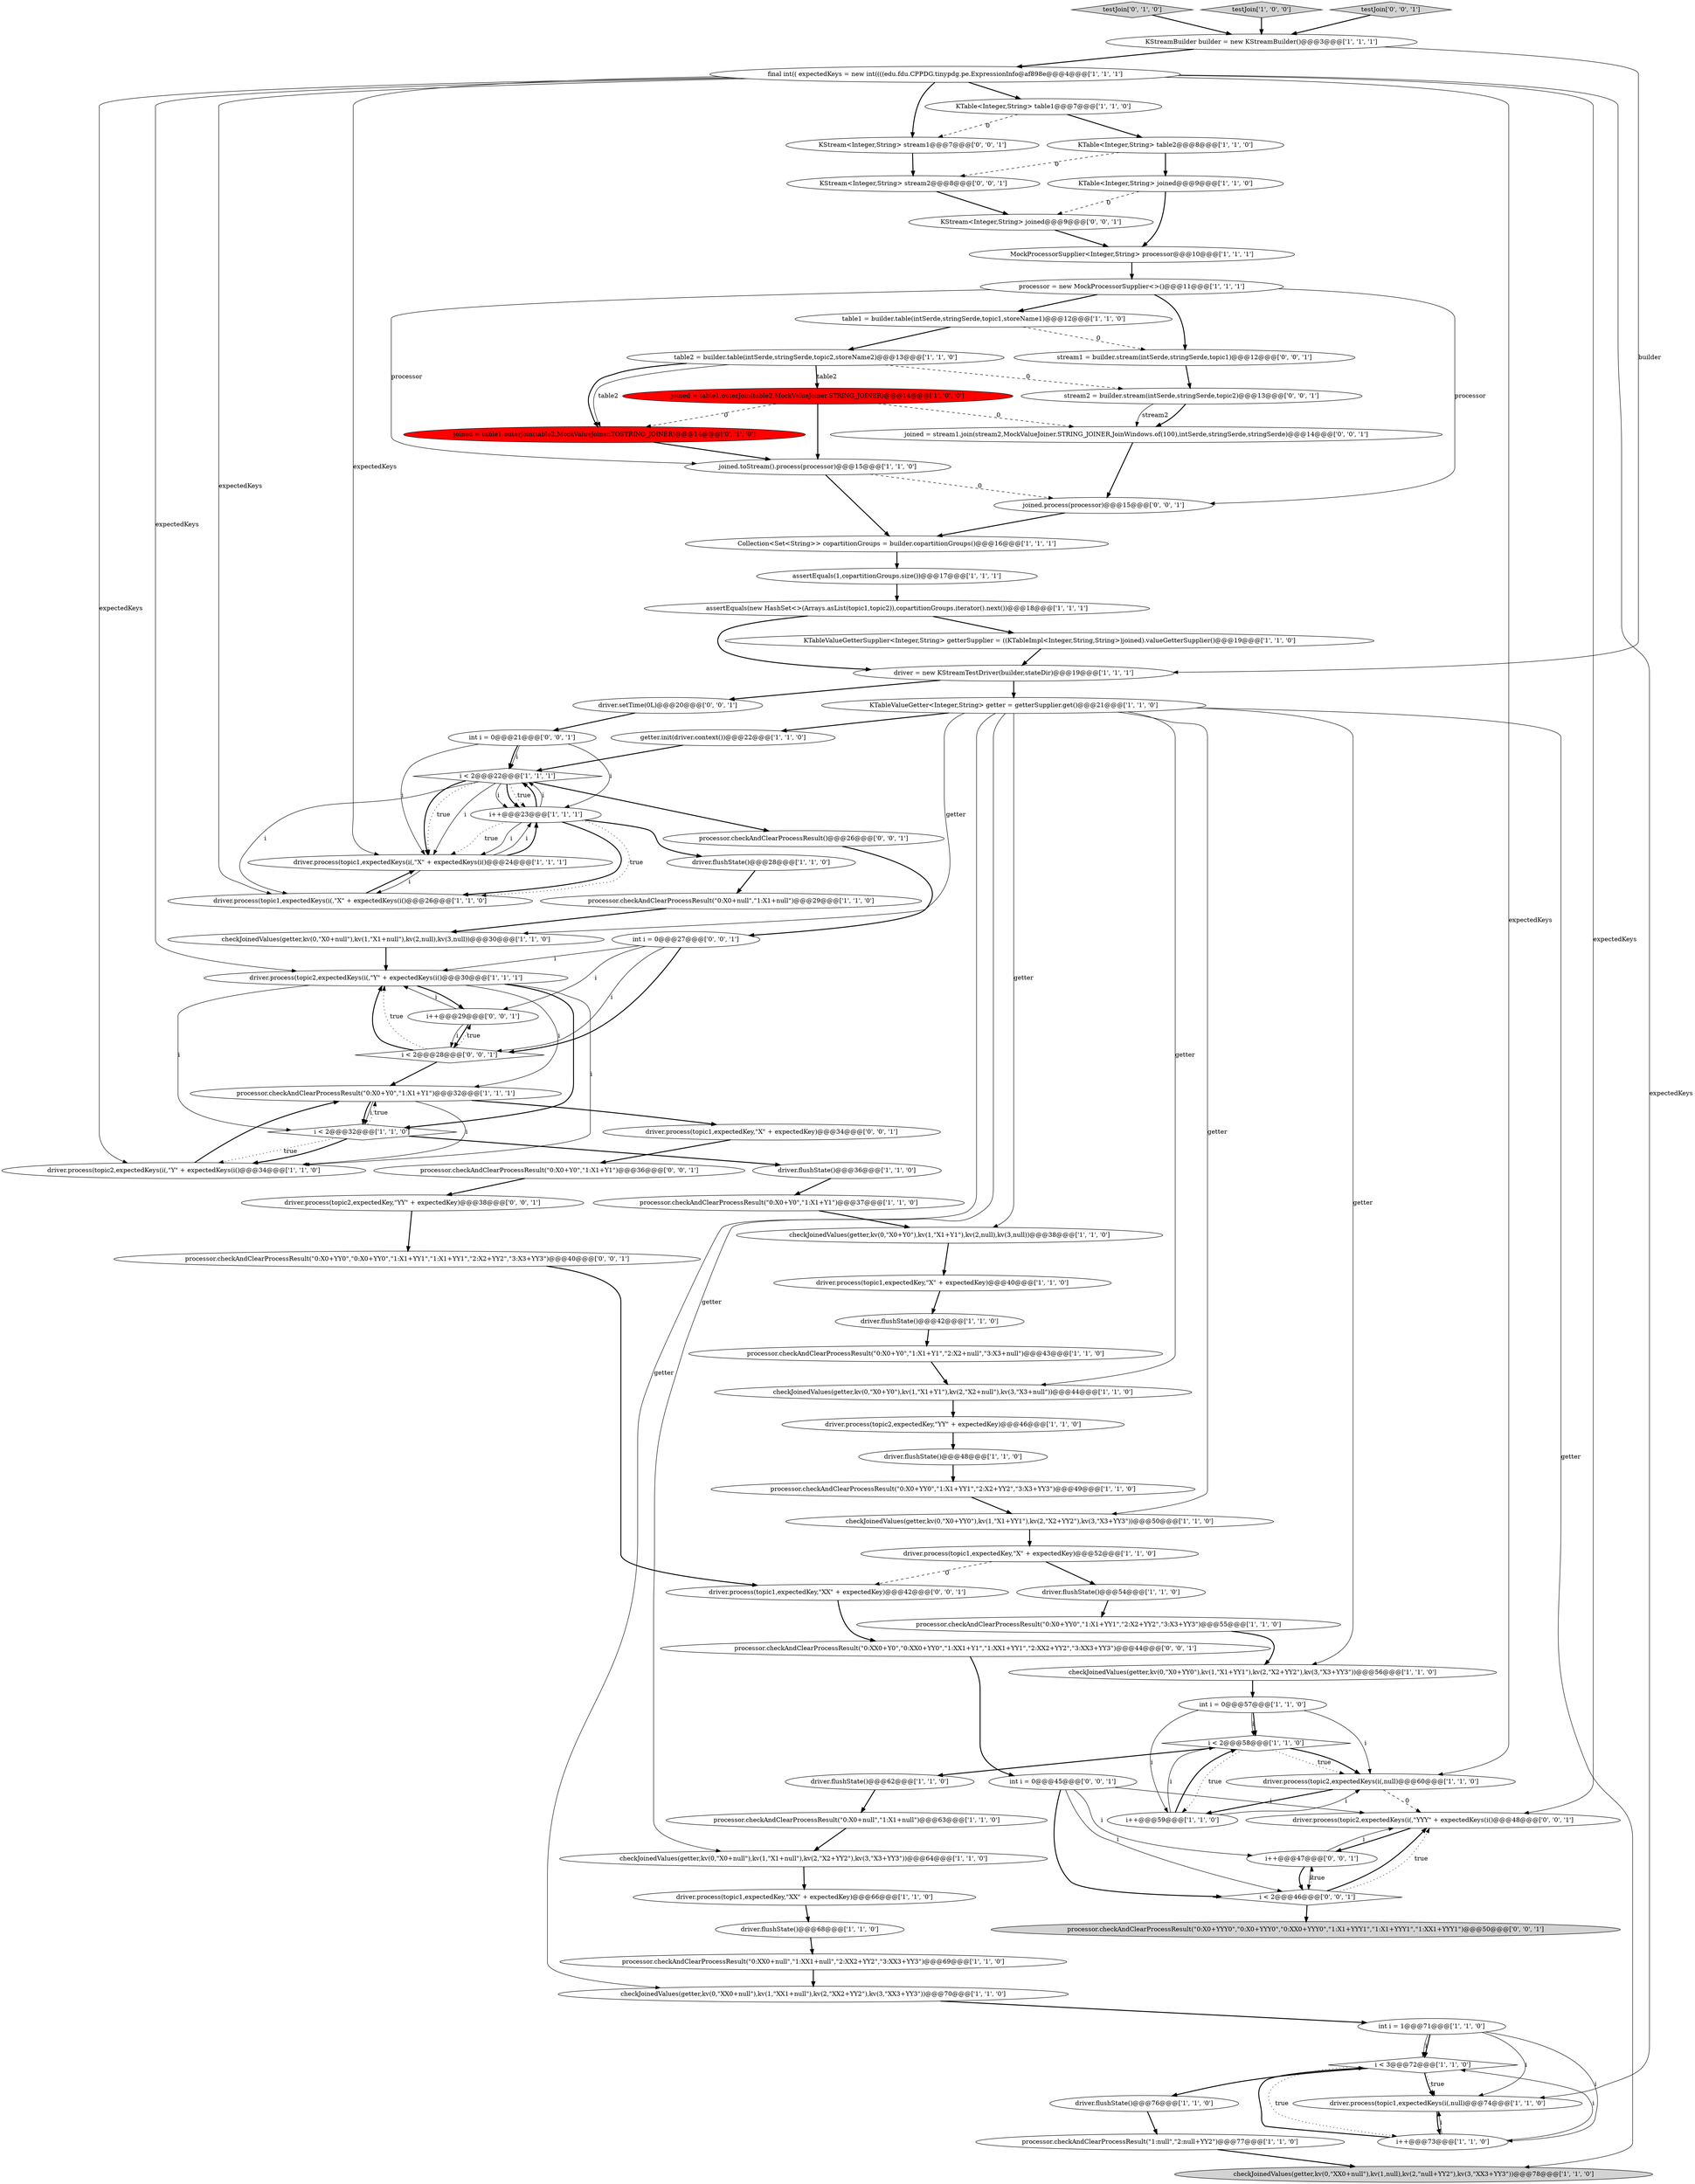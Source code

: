 digraph {
29 [style = filled, label = "driver.flushState()@@@42@@@['1', '1', '0']", fillcolor = white, shape = ellipse image = "AAA0AAABBB1BBB"];
9 [style = filled, label = "i++@@@23@@@['1', '1', '1']", fillcolor = white, shape = ellipse image = "AAA0AAABBB1BBB"];
51 [style = filled, label = "processor.checkAndClearProcessResult(\"0:X0+YY0\",\"1:X1+YY1\",\"2:X2+YY2\",\"3:X3+YY3\")@@@55@@@['1', '1', '0']", fillcolor = white, shape = ellipse image = "AAA0AAABBB1BBB"];
65 [style = filled, label = "KStream<Integer,String> stream2@@@8@@@['0', '0', '1']", fillcolor = white, shape = ellipse image = "AAA0AAABBB3BBB"];
43 [style = filled, label = "joined = table1.outerJoin(table2,MockValueJoiner.STRING_JOINER)@@@14@@@['1', '0', '0']", fillcolor = red, shape = ellipse image = "AAA1AAABBB1BBB"];
63 [style = filled, label = "testJoin['0', '1', '0']", fillcolor = lightgray, shape = diamond image = "AAA0AAABBB2BBB"];
31 [style = filled, label = "processor.checkAndClearProcessResult(\"0:X0+Y0\",\"1:X1+Y1\")@@@37@@@['1', '1', '0']", fillcolor = white, shape = ellipse image = "AAA0AAABBB1BBB"];
44 [style = filled, label = "i < 2@@@58@@@['1', '1', '0']", fillcolor = white, shape = diamond image = "AAA0AAABBB1BBB"];
17 [style = filled, label = "driver.process(topic2,expectedKeys(i(,\"Y\" + expectedKeys(i()@@@34@@@['1', '1', '0']", fillcolor = white, shape = ellipse image = "AAA0AAABBB1BBB"];
14 [style = filled, label = "driver.flushState()@@@54@@@['1', '1', '0']", fillcolor = white, shape = ellipse image = "AAA0AAABBB1BBB"];
24 [style = filled, label = "Collection<Set<String>> copartitionGroups = builder.copartitionGroups()@@@16@@@['1', '1', '1']", fillcolor = white, shape = ellipse image = "AAA0AAABBB1BBB"];
26 [style = filled, label = "checkJoinedValues(getter,kv(0,\"X0+Y0\"),kv(1,\"X1+Y1\"),kv(2,null),kv(3,null))@@@38@@@['1', '1', '0']", fillcolor = white, shape = ellipse image = "AAA0AAABBB1BBB"];
48 [style = filled, label = "assertEquals(new HashSet<>(Arrays.asList(topic1,topic2)),copartitionGroups.iterator().next())@@@18@@@['1', '1', '1']", fillcolor = white, shape = ellipse image = "AAA0AAABBB1BBB"];
88 [style = filled, label = "driver.process(topic1,expectedKey,\"XX\" + expectedKey)@@@42@@@['0', '0', '1']", fillcolor = white, shape = ellipse image = "AAA0AAABBB3BBB"];
13 [style = filled, label = "joined.toStream().process(processor)@@@15@@@['1', '1', '0']", fillcolor = white, shape = ellipse image = "AAA0AAABBB1BBB"];
41 [style = filled, label = "processor.checkAndClearProcessResult(\"0:X0+YY0\",\"1:X1+YY1\",\"2:X2+YY2\",\"3:X3+YY3\")@@@49@@@['1', '1', '0']", fillcolor = white, shape = ellipse image = "AAA0AAABBB1BBB"];
7 [style = filled, label = "MockProcessorSupplier<Integer,String> processor@@@10@@@['1', '1', '1']", fillcolor = white, shape = ellipse image = "AAA0AAABBB1BBB"];
58 [style = filled, label = "driver.process(topic2,expectedKey,\"YY\" + expectedKey)@@@46@@@['1', '1', '0']", fillcolor = white, shape = ellipse image = "AAA0AAABBB1BBB"];
11 [style = filled, label = "i < 2@@@22@@@['1', '1', '1']", fillcolor = white, shape = diamond image = "AAA0AAABBB1BBB"];
54 [style = filled, label = "processor.checkAndClearProcessResult(\"0:X0+null\",\"1:X1+null\")@@@63@@@['1', '1', '0']", fillcolor = white, shape = ellipse image = "AAA0AAABBB1BBB"];
50 [style = filled, label = "testJoin['1', '0', '0']", fillcolor = lightgray, shape = diamond image = "AAA0AAABBB1BBB"];
2 [style = filled, label = "processor.checkAndClearProcessResult(\"0:X0+Y0\",\"1:X1+Y1\",\"2:X2+null\",\"3:X3+null\")@@@43@@@['1', '1', '0']", fillcolor = white, shape = ellipse image = "AAA0AAABBB1BBB"];
67 [style = filled, label = "int i = 0@@@21@@@['0', '0', '1']", fillcolor = white, shape = ellipse image = "AAA0AAABBB3BBB"];
15 [style = filled, label = "driver.process(topic2,expectedKeys(i(,\"Y\" + expectedKeys(i()@@@30@@@['1', '1', '1']", fillcolor = white, shape = ellipse image = "AAA0AAABBB1BBB"];
37 [style = filled, label = "KTableValueGetter<Integer,String> getter = getterSupplier.get()@@@21@@@['1', '1', '0']", fillcolor = white, shape = ellipse image = "AAA0AAABBB1BBB"];
69 [style = filled, label = "processor.checkAndClearProcessResult(\"0:X0+YY0\",\"0:X0+YY0\",\"1:X1+YY1\",\"1:X1+YY1\",\"2:X2+YY2\",\"3:X3+YY3\")@@@40@@@['0', '0', '1']", fillcolor = white, shape = ellipse image = "AAA0AAABBB3BBB"];
53 [style = filled, label = "final int(( expectedKeys = new int((((edu.fdu.CPPDG.tinypdg.pe.ExpressionInfo@af898e@@@4@@@['1', '1', '1']", fillcolor = white, shape = ellipse image = "AAA0AAABBB1BBB"];
49 [style = filled, label = "driver.process(topic1,expectedKeys(i(,\"X\" + expectedKeys(i()@@@24@@@['1', '1', '1']", fillcolor = white, shape = ellipse image = "AAA0AAABBB1BBB"];
33 [style = filled, label = "driver.process(topic2,expectedKeys(i(,null)@@@60@@@['1', '1', '0']", fillcolor = white, shape = ellipse image = "AAA0AAABBB1BBB"];
42 [style = filled, label = "int i = 1@@@71@@@['1', '1', '0']", fillcolor = white, shape = ellipse image = "AAA0AAABBB1BBB"];
19 [style = filled, label = "KTable<Integer,String> table2@@@8@@@['1', '1', '0']", fillcolor = white, shape = ellipse image = "AAA0AAABBB1BBB"];
73 [style = filled, label = "processor.checkAndClearProcessResult(\"0:X0+Y0\",\"1:X1+Y1\")@@@36@@@['0', '0', '1']", fillcolor = white, shape = ellipse image = "AAA0AAABBB3BBB"];
47 [style = filled, label = "driver.flushState()@@@48@@@['1', '1', '0']", fillcolor = white, shape = ellipse image = "AAA0AAABBB1BBB"];
61 [style = filled, label = "KTableValueGetterSupplier<Integer,String> getterSupplier = ((KTableImpl<Integer,String,String>)joined).valueGetterSupplier()@@@19@@@['1', '1', '0']", fillcolor = white, shape = ellipse image = "AAA0AAABBB1BBB"];
39 [style = filled, label = "i++@@@59@@@['1', '1', '0']", fillcolor = white, shape = ellipse image = "AAA0AAABBB1BBB"];
83 [style = filled, label = "joined.process(processor)@@@15@@@['0', '0', '1']", fillcolor = white, shape = ellipse image = "AAA0AAABBB3BBB"];
55 [style = filled, label = "checkJoinedValues(getter,kv(0,\"X0+YY0\"),kv(1,\"X1+YY1\"),kv(2,\"X2+YY2\"),kv(3,\"X3+YY3\"))@@@56@@@['1', '1', '0']", fillcolor = white, shape = ellipse image = "AAA0AAABBB1BBB"];
25 [style = filled, label = "getter.init(driver.context())@@@22@@@['1', '1', '0']", fillcolor = white, shape = ellipse image = "AAA0AAABBB1BBB"];
34 [style = filled, label = "i < 3@@@72@@@['1', '1', '0']", fillcolor = white, shape = diamond image = "AAA0AAABBB1BBB"];
75 [style = filled, label = "driver.process(topic1,expectedKey,\"X\" + expectedKey)@@@34@@@['0', '0', '1']", fillcolor = white, shape = ellipse image = "AAA0AAABBB3BBB"];
72 [style = filled, label = "processor.checkAndClearProcessResult()@@@26@@@['0', '0', '1']", fillcolor = white, shape = ellipse image = "AAA0AAABBB3BBB"];
56 [style = filled, label = "checkJoinedValues(getter,kv(0,\"X0+null\"),kv(1,\"X1+null\"),kv(2,null),kv(3,null))@@@30@@@['1', '1', '0']", fillcolor = white, shape = ellipse image = "AAA0AAABBB1BBB"];
76 [style = filled, label = "testJoin['0', '0', '1']", fillcolor = lightgray, shape = diamond image = "AAA0AAABBB3BBB"];
78 [style = filled, label = "i < 2@@@28@@@['0', '0', '1']", fillcolor = white, shape = diamond image = "AAA0AAABBB3BBB"];
46 [style = filled, label = "driver.process(topic1,expectedKey,\"X\" + expectedKey)@@@40@@@['1', '1', '0']", fillcolor = white, shape = ellipse image = "AAA0AAABBB1BBB"];
62 [style = filled, label = "i < 2@@@32@@@['1', '1', '0']", fillcolor = white, shape = diamond image = "AAA0AAABBB1BBB"];
79 [style = filled, label = "int i = 0@@@27@@@['0', '0', '1']", fillcolor = white, shape = ellipse image = "AAA0AAABBB3BBB"];
3 [style = filled, label = "driver.process(topic1,expectedKey,\"XX\" + expectedKey)@@@66@@@['1', '1', '0']", fillcolor = white, shape = ellipse image = "AAA0AAABBB1BBB"];
35 [style = filled, label = "processor.checkAndClearProcessResult(\"1:null\",\"2:null+YY2\")@@@77@@@['1', '1', '0']", fillcolor = white, shape = ellipse image = "AAA0AAABBB1BBB"];
27 [style = filled, label = "checkJoinedValues(getter,kv(0,\"X0+null\"),kv(1,\"X1+null\"),kv(2,\"X2+YY2\"),kv(3,\"X3+YY3\"))@@@64@@@['1', '1', '0']", fillcolor = white, shape = ellipse image = "AAA0AAABBB1BBB"];
71 [style = filled, label = "driver.setTime(0L)@@@20@@@['0', '0', '1']", fillcolor = white, shape = ellipse image = "AAA0AAABBB3BBB"];
74 [style = filled, label = "driver.process(topic2,expectedKey,\"YY\" + expectedKey)@@@38@@@['0', '0', '1']", fillcolor = white, shape = ellipse image = "AAA0AAABBB3BBB"];
23 [style = filled, label = "processor.checkAndClearProcessResult(\"0:X0+null\",\"1:X1+null\")@@@29@@@['1', '1', '0']", fillcolor = white, shape = ellipse image = "AAA0AAABBB1BBB"];
38 [style = filled, label = "checkJoinedValues(getter,kv(0,\"XX0+null\"),kv(1,\"XX1+null\"),kv(2,\"XX2+YY2\"),kv(3,\"XX3+YY3\"))@@@70@@@['1', '1', '0']", fillcolor = white, shape = ellipse image = "AAA0AAABBB1BBB"];
36 [style = filled, label = "driver = new KStreamTestDriver(builder,stateDir)@@@19@@@['1', '1', '1']", fillcolor = white, shape = ellipse image = "AAA0AAABBB1BBB"];
70 [style = filled, label = "i++@@@47@@@['0', '0', '1']", fillcolor = white, shape = ellipse image = "AAA0AAABBB3BBB"];
10 [style = filled, label = "driver.flushState()@@@68@@@['1', '1', '0']", fillcolor = white, shape = ellipse image = "AAA0AAABBB1BBB"];
22 [style = filled, label = "KStreamBuilder builder = new KStreamBuilder()@@@3@@@['1', '1', '1']", fillcolor = white, shape = ellipse image = "AAA0AAABBB1BBB"];
8 [style = filled, label = "driver.flushState()@@@36@@@['1', '1', '0']", fillcolor = white, shape = ellipse image = "AAA0AAABBB1BBB"];
12 [style = filled, label = "checkJoinedValues(getter,kv(0,\"X0+YY0\"),kv(1,\"X1+YY1\"),kv(2,\"X2+YY2\"),kv(3,\"X3+YY3\"))@@@50@@@['1', '1', '0']", fillcolor = white, shape = ellipse image = "AAA0AAABBB1BBB"];
84 [style = filled, label = "driver.process(topic2,expectedKeys(i(,\"YYY\" + expectedKeys(i()@@@48@@@['0', '0', '1']", fillcolor = white, shape = ellipse image = "AAA0AAABBB3BBB"];
32 [style = filled, label = "assertEquals(1,copartitionGroups.size())@@@17@@@['1', '1', '1']", fillcolor = white, shape = ellipse image = "AAA0AAABBB1BBB"];
20 [style = filled, label = "checkJoinedValues(getter,kv(0,\"X0+Y0\"),kv(1,\"X1+Y1\"),kv(2,\"X2+null\"),kv(3,\"X3+null\"))@@@44@@@['1', '1', '0']", fillcolor = white, shape = ellipse image = "AAA0AAABBB1BBB"];
21 [style = filled, label = "driver.process(topic1,expectedKey,\"X\" + expectedKey)@@@52@@@['1', '1', '0']", fillcolor = white, shape = ellipse image = "AAA0AAABBB1BBB"];
57 [style = filled, label = "table2 = builder.table(intSerde,stringSerde,topic2,storeName2)@@@13@@@['1', '1', '0']", fillcolor = white, shape = ellipse image = "AAA0AAABBB1BBB"];
45 [style = filled, label = "processor.checkAndClearProcessResult(\"0:XX0+null\",\"1:XX1+null\",\"2:XX2+YY2\",\"3:XX3+YY3\")@@@69@@@['1', '1', '0']", fillcolor = white, shape = ellipse image = "AAA0AAABBB1BBB"];
80 [style = filled, label = "KStream<Integer,String> joined@@@9@@@['0', '0', '1']", fillcolor = white, shape = ellipse image = "AAA0AAABBB3BBB"];
82 [style = filled, label = "stream1 = builder.stream(intSerde,stringSerde,topic1)@@@12@@@['0', '0', '1']", fillcolor = white, shape = ellipse image = "AAA0AAABBB3BBB"];
60 [style = filled, label = "checkJoinedValues(getter,kv(0,\"XX0+null\"),kv(1,null),kv(2,\"null+YY2\"),kv(3,\"XX3+YY3\"))@@@78@@@['1', '1', '0']", fillcolor = lightgray, shape = ellipse image = "AAA0AAABBB1BBB"];
18 [style = filled, label = "int i = 0@@@57@@@['1', '1', '0']", fillcolor = white, shape = ellipse image = "AAA0AAABBB1BBB"];
87 [style = filled, label = "KStream<Integer,String> stream1@@@7@@@['0', '0', '1']", fillcolor = white, shape = ellipse image = "AAA0AAABBB3BBB"];
86 [style = filled, label = "joined = stream1.join(stream2,MockValueJoiner.STRING_JOINER,JoinWindows.of(100),intSerde,stringSerde,stringSerde)@@@14@@@['0', '0', '1']", fillcolor = white, shape = ellipse image = "AAA0AAABBB3BBB"];
4 [style = filled, label = "KTable<Integer,String> joined@@@9@@@['1', '1', '0']", fillcolor = white, shape = ellipse image = "AAA0AAABBB1BBB"];
59 [style = filled, label = "driver.process(topic1,expectedKeys(i(,null)@@@74@@@['1', '1', '0']", fillcolor = white, shape = ellipse image = "AAA0AAABBB1BBB"];
1 [style = filled, label = "driver.process(topic1,expectedKeys(i(,\"X\" + expectedKeys(i()@@@26@@@['1', '1', '0']", fillcolor = white, shape = ellipse image = "AAA0AAABBB1BBB"];
5 [style = filled, label = "driver.flushState()@@@28@@@['1', '1', '0']", fillcolor = white, shape = ellipse image = "AAA0AAABBB1BBB"];
28 [style = filled, label = "KTable<Integer,String> table1@@@7@@@['1', '1', '0']", fillcolor = white, shape = ellipse image = "AAA0AAABBB1BBB"];
30 [style = filled, label = "driver.flushState()@@@62@@@['1', '1', '0']", fillcolor = white, shape = ellipse image = "AAA0AAABBB1BBB"];
85 [style = filled, label = "i < 2@@@46@@@['0', '0', '1']", fillcolor = white, shape = diamond image = "AAA0AAABBB3BBB"];
6 [style = filled, label = "processor.checkAndClearProcessResult(\"0:X0+Y0\",\"1:X1+Y1\")@@@32@@@['1', '1', '1']", fillcolor = white, shape = ellipse image = "AAA0AAABBB1BBB"];
77 [style = filled, label = "processor.checkAndClearProcessResult(\"0:X0+YYY0\",\"0:X0+YYY0\",\"0:XX0+YYY0\",\"1:X1+YYY1\",\"1:X1+YYY1\",\"1:XX1+YYY1\")@@@50@@@['0', '0', '1']", fillcolor = lightgray, shape = ellipse image = "AAA0AAABBB3BBB"];
81 [style = filled, label = "i++@@@29@@@['0', '0', '1']", fillcolor = white, shape = ellipse image = "AAA0AAABBB3BBB"];
52 [style = filled, label = "driver.flushState()@@@76@@@['1', '1', '0']", fillcolor = white, shape = ellipse image = "AAA0AAABBB1BBB"];
68 [style = filled, label = "int i = 0@@@45@@@['0', '0', '1']", fillcolor = white, shape = ellipse image = "AAA0AAABBB3BBB"];
40 [style = filled, label = "table1 = builder.table(intSerde,stringSerde,topic1,storeName1)@@@12@@@['1', '1', '0']", fillcolor = white, shape = ellipse image = "AAA0AAABBB1BBB"];
89 [style = filled, label = "processor.checkAndClearProcessResult(\"0:XX0+Y0\",\"0:XX0+YY0\",\"1:XX1+Y1\",\"1:XX1+YY1\",\"2:XX2+YY2\",\"3:XX3+YY3\")@@@44@@@['0', '0', '1']", fillcolor = white, shape = ellipse image = "AAA0AAABBB3BBB"];
0 [style = filled, label = "processor = new MockProcessorSupplier<>()@@@11@@@['1', '1', '1']", fillcolor = white, shape = ellipse image = "AAA0AAABBB1BBB"];
64 [style = filled, label = "joined = table1.outerJoin(table2,MockValueJoiner.TOSTRING_JOINER)@@@14@@@['0', '1', '0']", fillcolor = red, shape = ellipse image = "AAA1AAABBB2BBB"];
16 [style = filled, label = "i++@@@73@@@['1', '1', '0']", fillcolor = white, shape = ellipse image = "AAA0AAABBB1BBB"];
66 [style = filled, label = "stream2 = builder.stream(intSerde,stringSerde,topic2)@@@13@@@['0', '0', '1']", fillcolor = white, shape = ellipse image = "AAA0AAABBB3BBB"];
74->69 [style = bold, label=""];
39->44 [style = solid, label="i"];
54->27 [style = bold, label=""];
64->13 [style = bold, label=""];
20->58 [style = bold, label=""];
9->11 [style = bold, label=""];
50->22 [style = bold, label=""];
37->56 [style = solid, label="getter"];
44->33 [style = dotted, label="true"];
53->15 [style = solid, label="expectedKeys"];
65->80 [style = bold, label=""];
24->32 [style = bold, label=""];
81->78 [style = bold, label=""];
73->74 [style = bold, label=""];
11->1 [style = solid, label="i"];
37->20 [style = solid, label="getter"];
56->15 [style = bold, label=""];
11->9 [style = solid, label="i"];
80->7 [style = bold, label=""];
87->65 [style = bold, label=""];
62->6 [style = dotted, label="true"];
48->61 [style = bold, label=""];
89->68 [style = bold, label=""];
6->62 [style = solid, label="i"];
11->9 [style = bold, label=""];
38->42 [style = bold, label=""];
70->84 [style = solid, label="i"];
63->22 [style = bold, label=""];
85->70 [style = dotted, label="true"];
81->15 [style = solid, label="i"];
71->67 [style = bold, label=""];
0->83 [style = solid, label="processor"];
29->2 [style = bold, label=""];
18->44 [style = bold, label=""];
18->44 [style = solid, label="i"];
9->49 [style = dotted, label="true"];
45->38 [style = bold, label=""];
57->64 [style = solid, label="table2"];
57->43 [style = solid, label="table2"];
84->70 [style = bold, label=""];
9->5 [style = bold, label=""];
16->34 [style = solid, label="i"];
0->40 [style = bold, label=""];
85->84 [style = bold, label=""];
6->62 [style = bold, label=""];
19->65 [style = dashed, label="0"];
37->26 [style = solid, label="getter"];
53->17 [style = solid, label="expectedKeys"];
52->35 [style = bold, label=""];
16->59 [style = solid, label="i"];
26->46 [style = bold, label=""];
2->20 [style = bold, label=""];
0->13 [style = solid, label="processor"];
36->71 [style = bold, label=""];
5->23 [style = bold, label=""];
85->77 [style = bold, label=""];
11->49 [style = solid, label="i"];
12->21 [style = bold, label=""];
66->86 [style = bold, label=""];
34->52 [style = bold, label=""];
18->39 [style = solid, label="i"];
15->81 [style = bold, label=""];
16->34 [style = bold, label=""];
7->0 [style = bold, label=""];
1->49 [style = bold, label=""];
82->66 [style = bold, label=""];
62->17 [style = dotted, label="true"];
15->6 [style = solid, label="i"];
21->88 [style = dashed, label="0"];
43->13 [style = bold, label=""];
3->10 [style = bold, label=""];
67->11 [style = solid, label="i"];
34->59 [style = bold, label=""];
57->66 [style = dashed, label="0"];
53->1 [style = solid, label="expectedKeys"];
18->33 [style = solid, label="i"];
10->45 [style = bold, label=""];
69->88 [style = bold, label=""];
53->87 [style = bold, label=""];
28->19 [style = bold, label=""];
47->41 [style = bold, label=""];
32->48 [style = bold, label=""];
62->17 [style = bold, label=""];
36->37 [style = bold, label=""];
70->85 [style = bold, label=""];
67->11 [style = bold, label=""];
9->1 [style = bold, label=""];
68->84 [style = solid, label="i"];
79->78 [style = solid, label="i"];
4->80 [style = dashed, label="0"];
68->70 [style = solid, label="i"];
44->30 [style = bold, label=""];
49->9 [style = solid, label="i"];
78->81 [style = dotted, label="true"];
13->24 [style = bold, label=""];
8->31 [style = bold, label=""];
17->6 [style = bold, label=""];
42->59 [style = solid, label="i"];
43->64 [style = dashed, label="0"];
39->33 [style = solid, label="i"];
55->18 [style = bold, label=""];
37->25 [style = bold, label=""];
40->82 [style = dashed, label="0"];
44->33 [style = bold, label=""];
44->39 [style = dotted, label="true"];
11->9 [style = dotted, label="true"];
78->15 [style = bold, label=""];
28->87 [style = dashed, label="0"];
53->33 [style = solid, label="expectedKeys"];
78->6 [style = bold, label=""];
9->49 [style = solid, label="i"];
86->83 [style = bold, label=""];
4->7 [style = bold, label=""];
46->29 [style = bold, label=""];
61->36 [style = bold, label=""];
11->49 [style = dotted, label="true"];
68->85 [style = bold, label=""];
31->26 [style = bold, label=""];
67->9 [style = solid, label="i"];
13->83 [style = dashed, label="0"];
66->86 [style = solid, label="stream2"];
83->24 [style = bold, label=""];
30->54 [style = bold, label=""];
9->1 [style = dotted, label="true"];
75->73 [style = bold, label=""];
57->43 [style = bold, label=""];
37->60 [style = solid, label="getter"];
33->84 [style = dashed, label="0"];
41->12 [style = bold, label=""];
35->60 [style = bold, label=""];
43->86 [style = dashed, label="0"];
37->27 [style = solid, label="getter"];
11->49 [style = bold, label=""];
53->28 [style = bold, label=""];
37->38 [style = solid, label="getter"];
62->8 [style = bold, label=""];
21->14 [style = bold, label=""];
76->22 [style = bold, label=""];
23->56 [style = bold, label=""];
42->34 [style = bold, label=""];
22->36 [style = solid, label="builder"];
81->78 [style = solid, label="i"];
57->64 [style = bold, label=""];
39->44 [style = bold, label=""];
48->36 [style = bold, label=""];
11->72 [style = bold, label=""];
79->15 [style = solid, label="i"];
27->3 [style = bold, label=""];
88->89 [style = bold, label=""];
68->85 [style = solid, label="i"];
14->51 [style = bold, label=""];
15->62 [style = bold, label=""];
59->16 [style = bold, label=""];
42->34 [style = solid, label="i"];
78->15 [style = dotted, label="true"];
40->57 [style = bold, label=""];
9->11 [style = solid, label="i"];
53->59 [style = solid, label="expectedKeys"];
49->1 [style = solid, label="i"];
15->17 [style = solid, label="i"];
53->84 [style = solid, label="expectedKeys"];
58->47 [style = bold, label=""];
22->53 [style = bold, label=""];
33->39 [style = bold, label=""];
37->55 [style = solid, label="getter"];
79->78 [style = bold, label=""];
51->55 [style = bold, label=""];
6->17 [style = solid, label="i"];
25->11 [style = bold, label=""];
42->16 [style = solid, label="i"];
72->79 [style = bold, label=""];
15->62 [style = solid, label="i"];
85->84 [style = dotted, label="true"];
53->49 [style = solid, label="expectedKeys"];
19->4 [style = bold, label=""];
37->12 [style = solid, label="getter"];
0->82 [style = bold, label=""];
6->75 [style = bold, label=""];
34->16 [style = dotted, label="true"];
34->59 [style = dotted, label="true"];
49->9 [style = bold, label=""];
67->49 [style = solid, label="i"];
70->85 [style = solid, label="i"];
79->81 [style = solid, label="i"];
}
